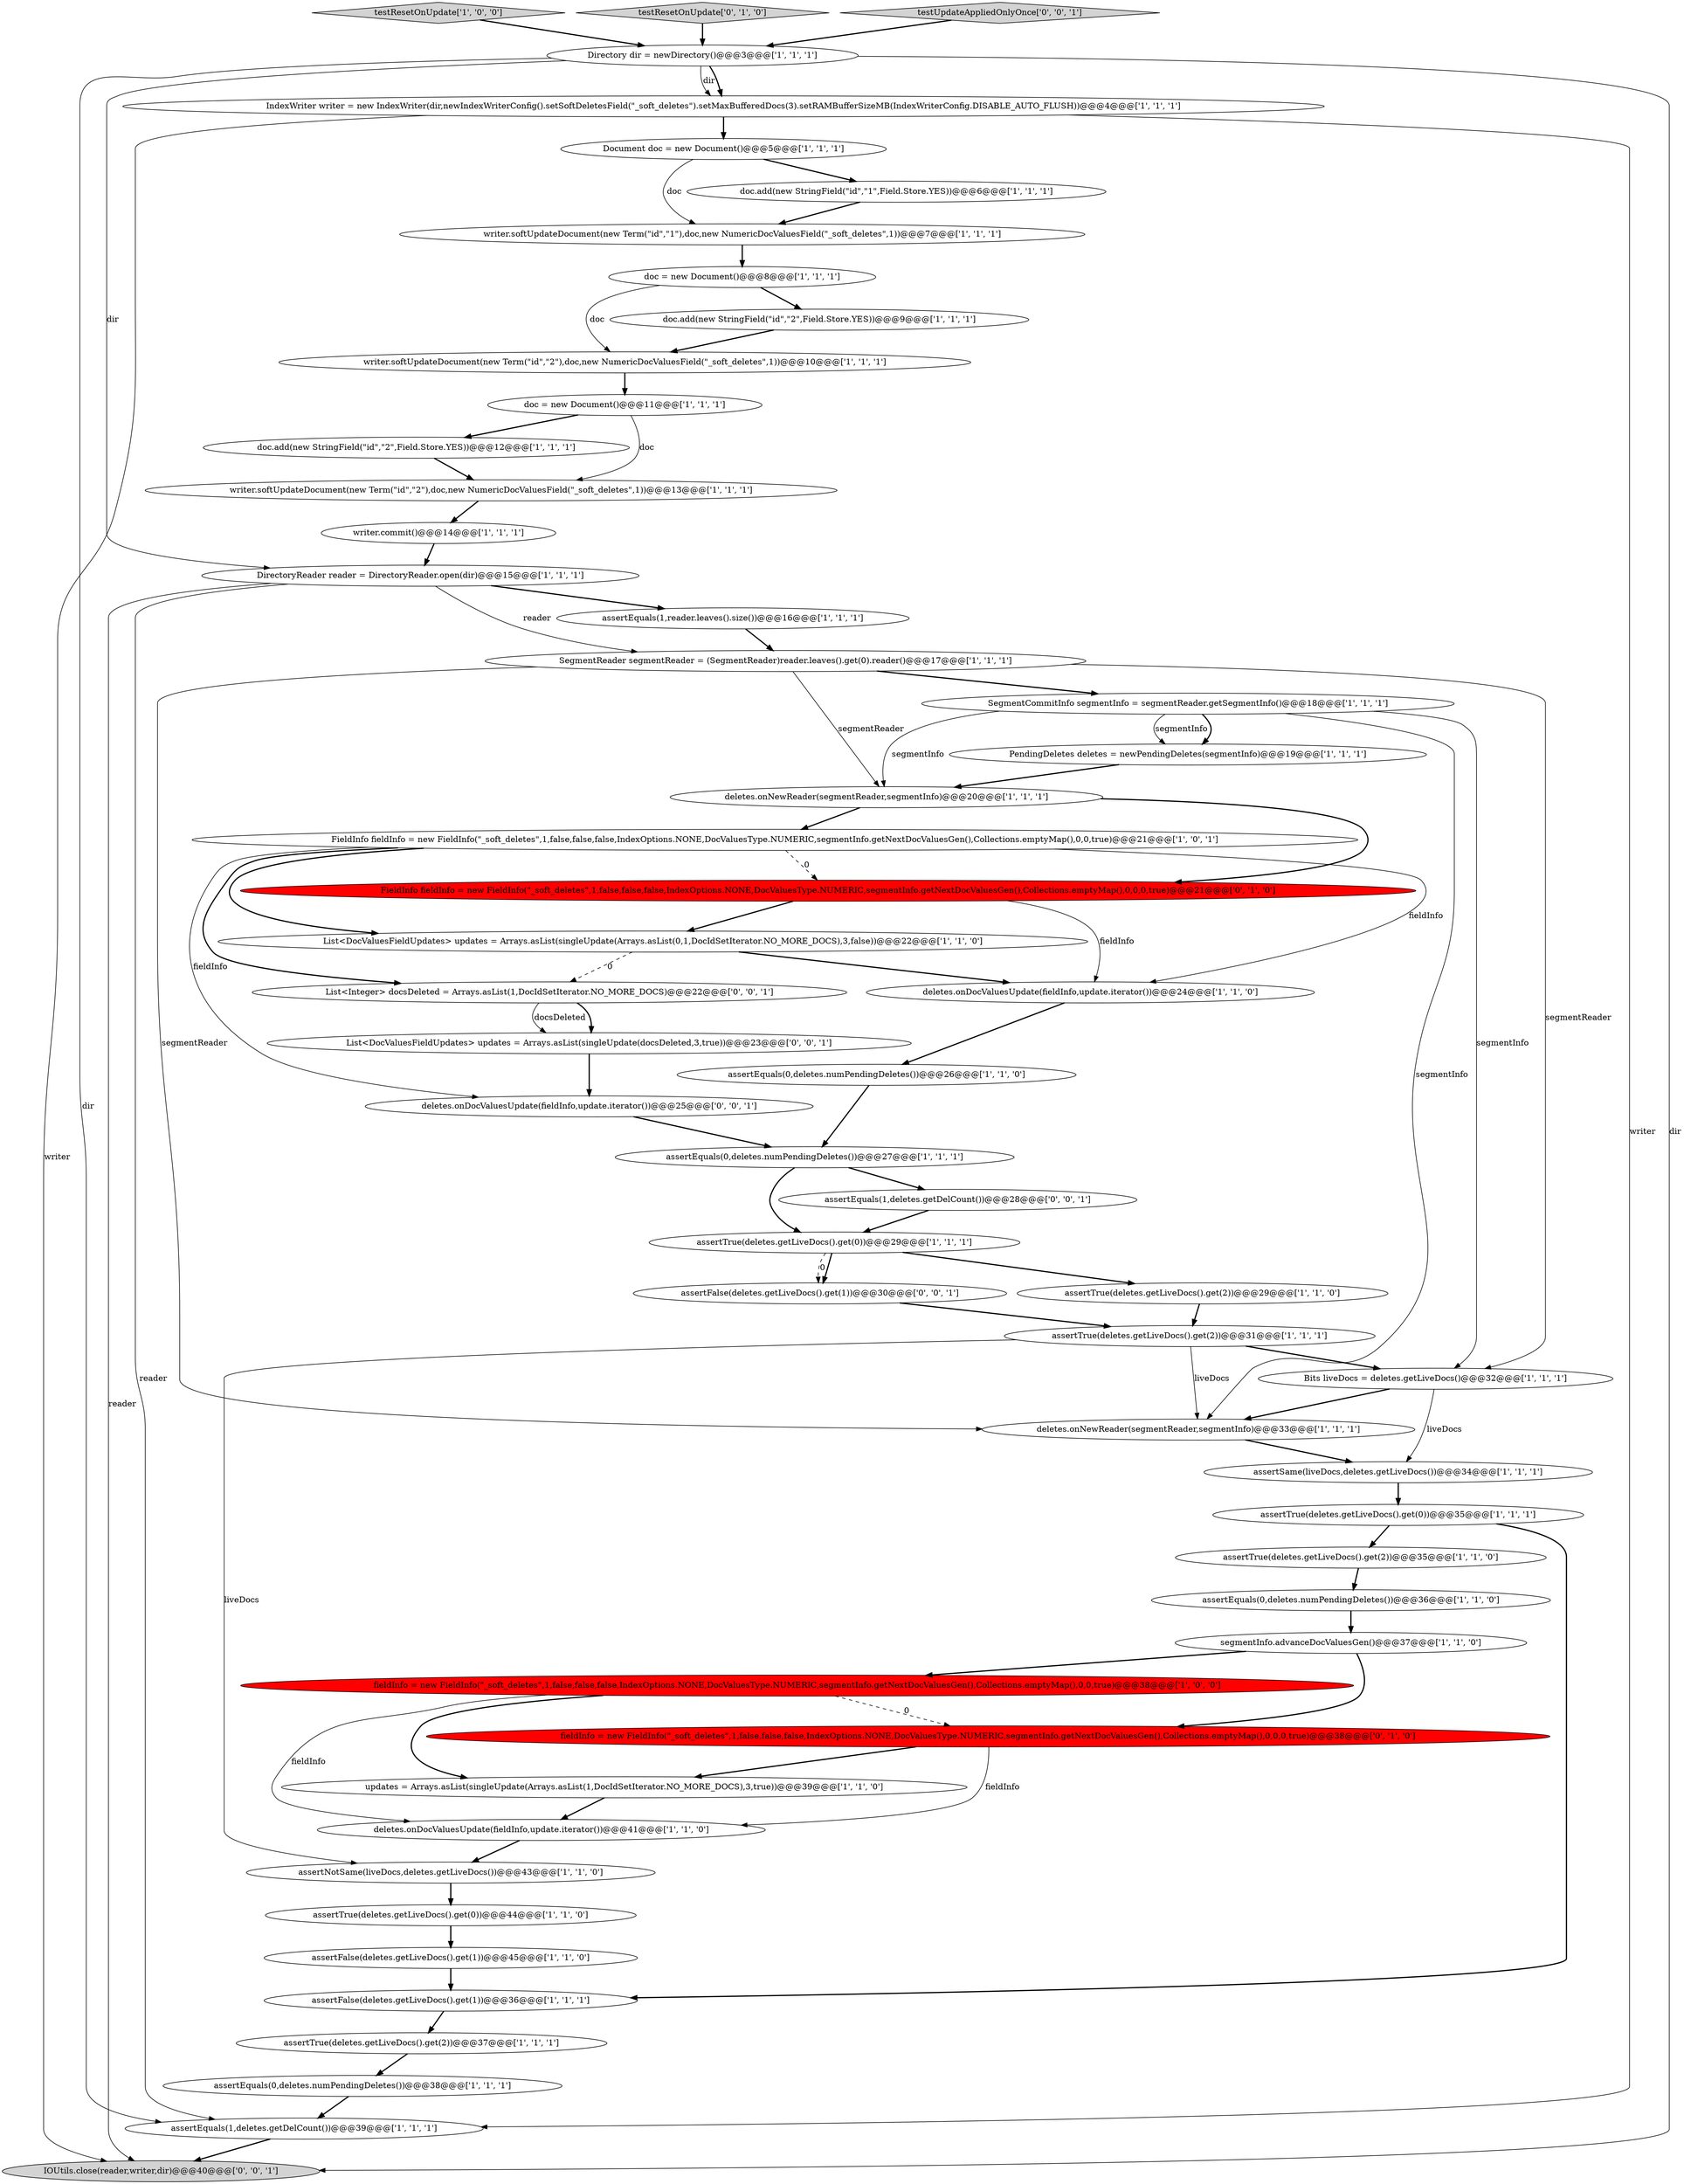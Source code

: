 digraph {
44 [style = filled, label = "FieldInfo fieldInfo = new FieldInfo(\"_soft_deletes\",1,false,false,false,IndexOptions.NONE,DocValuesType.NUMERIC,segmentInfo.getNextDocValuesGen(),Collections.emptyMap(),0,0,0,true)@@@21@@@['0', '1', '0']", fillcolor = red, shape = ellipse image = "AAA1AAABBB2BBB"];
46 [style = filled, label = "fieldInfo = new FieldInfo(\"_soft_deletes\",1,false,false,false,IndexOptions.NONE,DocValuesType.NUMERIC,segmentInfo.getNextDocValuesGen(),Collections.emptyMap(),0,0,0,true)@@@38@@@['0', '1', '0']", fillcolor = red, shape = ellipse image = "AAA1AAABBB2BBB"];
31 [style = filled, label = "doc.add(new StringField(\"id\",\"2\",Field.Store.YES))@@@12@@@['1', '1', '1']", fillcolor = white, shape = ellipse image = "AAA0AAABBB1BBB"];
16 [style = filled, label = "List<DocValuesFieldUpdates> updates = Arrays.asList(singleUpdate(Arrays.asList(0,1,DocIdSetIterator.NO_MORE_DOCS),3,false))@@@22@@@['1', '1', '0']", fillcolor = white, shape = ellipse image = "AAA0AAABBB1BBB"];
51 [style = filled, label = "List<Integer> docsDeleted = Arrays.asList(1,DocIdSetIterator.NO_MORE_DOCS)@@@22@@@['0', '0', '1']", fillcolor = white, shape = ellipse image = "AAA0AAABBB3BBB"];
20 [style = filled, label = "assertTrue(deletes.getLiveDocs().get(0))@@@29@@@['1', '1', '1']", fillcolor = white, shape = ellipse image = "AAA0AAABBB1BBB"];
5 [style = filled, label = "PendingDeletes deletes = newPendingDeletes(segmentInfo)@@@19@@@['1', '1', '1']", fillcolor = white, shape = ellipse image = "AAA0AAABBB1BBB"];
37 [style = filled, label = "IndexWriter writer = new IndexWriter(dir,newIndexWriterConfig().setSoftDeletesField(\"_soft_deletes\").setMaxBufferedDocs(3).setRAMBufferSizeMB(IndexWriterConfig.DISABLE_AUTO_FLUSH))@@@4@@@['1', '1', '1']", fillcolor = white, shape = ellipse image = "AAA0AAABBB1BBB"];
17 [style = filled, label = "FieldInfo fieldInfo = new FieldInfo(\"_soft_deletes\",1,false,false,false,IndexOptions.NONE,DocValuesType.NUMERIC,segmentInfo.getNextDocValuesGen(),Collections.emptyMap(),0,0,true)@@@21@@@['1', '0', '1']", fillcolor = white, shape = ellipse image = "AAA0AAABBB1BBB"];
4 [style = filled, label = "Directory dir = newDirectory()@@@3@@@['1', '1', '1']", fillcolor = white, shape = ellipse image = "AAA0AAABBB1BBB"];
26 [style = filled, label = "testResetOnUpdate['1', '0', '0']", fillcolor = lightgray, shape = diamond image = "AAA0AAABBB1BBB"];
32 [style = filled, label = "assertFalse(deletes.getLiveDocs().get(1))@@@45@@@['1', '1', '0']", fillcolor = white, shape = ellipse image = "AAA0AAABBB1BBB"];
39 [style = filled, label = "assertEquals(0,deletes.numPendingDeletes())@@@36@@@['1', '1', '0']", fillcolor = white, shape = ellipse image = "AAA0AAABBB1BBB"];
50 [style = filled, label = "List<DocValuesFieldUpdates> updates = Arrays.asList(singleUpdate(docsDeleted,3,true))@@@23@@@['0', '0', '1']", fillcolor = white, shape = ellipse image = "AAA0AAABBB3BBB"];
2 [style = filled, label = "assertEquals(1,deletes.getDelCount())@@@39@@@['1', '1', '1']", fillcolor = white, shape = ellipse image = "AAA0AAABBB1BBB"];
6 [style = filled, label = "assertNotSame(liveDocs,deletes.getLiveDocs())@@@43@@@['1', '1', '0']", fillcolor = white, shape = ellipse image = "AAA0AAABBB1BBB"];
35 [style = filled, label = "writer.softUpdateDocument(new Term(\"id\",\"2\"),doc,new NumericDocValuesField(\"_soft_deletes\",1))@@@10@@@['1', '1', '1']", fillcolor = white, shape = ellipse image = "AAA0AAABBB1BBB"];
53 [style = filled, label = "assertEquals(1,deletes.getDelCount())@@@28@@@['0', '0', '1']", fillcolor = white, shape = ellipse image = "AAA0AAABBB3BBB"];
40 [style = filled, label = "assertFalse(deletes.getLiveDocs().get(1))@@@36@@@['1', '1', '1']", fillcolor = white, shape = ellipse image = "AAA0AAABBB1BBB"];
30 [style = filled, label = "writer.commit()@@@14@@@['1', '1', '1']", fillcolor = white, shape = ellipse image = "AAA0AAABBB1BBB"];
14 [style = filled, label = "assertTrue(deletes.getLiveDocs().get(2))@@@35@@@['1', '1', '0']", fillcolor = white, shape = ellipse image = "AAA0AAABBB1BBB"];
23 [style = filled, label = "writer.softUpdateDocument(new Term(\"id\",\"1\"),doc,new NumericDocValuesField(\"_soft_deletes\",1))@@@7@@@['1', '1', '1']", fillcolor = white, shape = ellipse image = "AAA0AAABBB1BBB"];
27 [style = filled, label = "assertEquals(0,deletes.numPendingDeletes())@@@27@@@['1', '1', '1']", fillcolor = white, shape = ellipse image = "AAA0AAABBB1BBB"];
18 [style = filled, label = "writer.softUpdateDocument(new Term(\"id\",\"2\"),doc,new NumericDocValuesField(\"_soft_deletes\",1))@@@13@@@['1', '1', '1']", fillcolor = white, shape = ellipse image = "AAA0AAABBB1BBB"];
28 [style = filled, label = "doc = new Document()@@@8@@@['1', '1', '1']", fillcolor = white, shape = ellipse image = "AAA0AAABBB1BBB"];
11 [style = filled, label = "Document doc = new Document()@@@5@@@['1', '1', '1']", fillcolor = white, shape = ellipse image = "AAA0AAABBB1BBB"];
21 [style = filled, label = "doc = new Document()@@@11@@@['1', '1', '1']", fillcolor = white, shape = ellipse image = "AAA0AAABBB1BBB"];
41 [style = filled, label = "assertEquals(1,reader.leaves().size())@@@16@@@['1', '1', '1']", fillcolor = white, shape = ellipse image = "AAA0AAABBB1BBB"];
47 [style = filled, label = "deletes.onDocValuesUpdate(fieldInfo,update.iterator())@@@25@@@['0', '0', '1']", fillcolor = white, shape = ellipse image = "AAA0AAABBB3BBB"];
22 [style = filled, label = "assertTrue(deletes.getLiveDocs().get(0))@@@44@@@['1', '1', '0']", fillcolor = white, shape = ellipse image = "AAA0AAABBB1BBB"];
48 [style = filled, label = "assertFalse(deletes.getLiveDocs().get(1))@@@30@@@['0', '0', '1']", fillcolor = white, shape = ellipse image = "AAA0AAABBB3BBB"];
34 [style = filled, label = "assertEquals(0,deletes.numPendingDeletes())@@@38@@@['1', '1', '1']", fillcolor = white, shape = ellipse image = "AAA0AAABBB1BBB"];
43 [style = filled, label = "assertTrue(deletes.getLiveDocs().get(2))@@@31@@@['1', '1', '1']", fillcolor = white, shape = ellipse image = "AAA0AAABBB1BBB"];
38 [style = filled, label = "assertSame(liveDocs,deletes.getLiveDocs())@@@34@@@['1', '1', '1']", fillcolor = white, shape = ellipse image = "AAA0AAABBB1BBB"];
42 [style = filled, label = "assertTrue(deletes.getLiveDocs().get(0))@@@35@@@['1', '1', '1']", fillcolor = white, shape = ellipse image = "AAA0AAABBB1BBB"];
24 [style = filled, label = "updates = Arrays.asList(singleUpdate(Arrays.asList(1,DocIdSetIterator.NO_MORE_DOCS),3,true))@@@39@@@['1', '1', '0']", fillcolor = white, shape = ellipse image = "AAA0AAABBB1BBB"];
19 [style = filled, label = "SegmentCommitInfo segmentInfo = segmentReader.getSegmentInfo()@@@18@@@['1', '1', '1']", fillcolor = white, shape = ellipse image = "AAA0AAABBB1BBB"];
45 [style = filled, label = "testResetOnUpdate['0', '1', '0']", fillcolor = lightgray, shape = diamond image = "AAA0AAABBB2BBB"];
33 [style = filled, label = "deletes.onDocValuesUpdate(fieldInfo,update.iterator())@@@24@@@['1', '1', '0']", fillcolor = white, shape = ellipse image = "AAA0AAABBB1BBB"];
7 [style = filled, label = "deletes.onNewReader(segmentReader,segmentInfo)@@@33@@@['1', '1', '1']", fillcolor = white, shape = ellipse image = "AAA0AAABBB1BBB"];
0 [style = filled, label = "deletes.onNewReader(segmentReader,segmentInfo)@@@20@@@['1', '1', '1']", fillcolor = white, shape = ellipse image = "AAA0AAABBB1BBB"];
29 [style = filled, label = "fieldInfo = new FieldInfo(\"_soft_deletes\",1,false,false,false,IndexOptions.NONE,DocValuesType.NUMERIC,segmentInfo.getNextDocValuesGen(),Collections.emptyMap(),0,0,true)@@@38@@@['1', '0', '0']", fillcolor = red, shape = ellipse image = "AAA1AAABBB1BBB"];
12 [style = filled, label = "doc.add(new StringField(\"id\",\"1\",Field.Store.YES))@@@6@@@['1', '1', '1']", fillcolor = white, shape = ellipse image = "AAA0AAABBB1BBB"];
8 [style = filled, label = "SegmentReader segmentReader = (SegmentReader)reader.leaves().get(0).reader()@@@17@@@['1', '1', '1']", fillcolor = white, shape = ellipse image = "AAA0AAABBB1BBB"];
3 [style = filled, label = "Bits liveDocs = deletes.getLiveDocs()@@@32@@@['1', '1', '1']", fillcolor = white, shape = ellipse image = "AAA0AAABBB1BBB"];
9 [style = filled, label = "doc.add(new StringField(\"id\",\"2\",Field.Store.YES))@@@9@@@['1', '1', '1']", fillcolor = white, shape = ellipse image = "AAA0AAABBB1BBB"];
15 [style = filled, label = "DirectoryReader reader = DirectoryReader.open(dir)@@@15@@@['1', '1', '1']", fillcolor = white, shape = ellipse image = "AAA0AAABBB1BBB"];
13 [style = filled, label = "deletes.onDocValuesUpdate(fieldInfo,update.iterator())@@@41@@@['1', '1', '0']", fillcolor = white, shape = ellipse image = "AAA0AAABBB1BBB"];
25 [style = filled, label = "segmentInfo.advanceDocValuesGen()@@@37@@@['1', '1', '0']", fillcolor = white, shape = ellipse image = "AAA0AAABBB1BBB"];
36 [style = filled, label = "assertTrue(deletes.getLiveDocs().get(2))@@@29@@@['1', '1', '0']", fillcolor = white, shape = ellipse image = "AAA0AAABBB1BBB"];
52 [style = filled, label = "IOUtils.close(reader,writer,dir)@@@40@@@['0', '0', '1']", fillcolor = lightgray, shape = ellipse image = "AAA0AAABBB3BBB"];
1 [style = filled, label = "assertEquals(0,deletes.numPendingDeletes())@@@26@@@['1', '1', '0']", fillcolor = white, shape = ellipse image = "AAA0AAABBB1BBB"];
49 [style = filled, label = "testUpdateAppliedOnlyOnce['0', '0', '1']", fillcolor = lightgray, shape = diamond image = "AAA0AAABBB3BBB"];
10 [style = filled, label = "assertTrue(deletes.getLiveDocs().get(2))@@@37@@@['1', '1', '1']", fillcolor = white, shape = ellipse image = "AAA0AAABBB1BBB"];
43->6 [style = solid, label="liveDocs"];
37->11 [style = bold, label=""];
6->22 [style = bold, label=""];
41->8 [style = bold, label=""];
1->27 [style = bold, label=""];
18->30 [style = bold, label=""];
28->9 [style = bold, label=""];
29->46 [style = dashed, label="0"];
43->7 [style = solid, label="liveDocs"];
25->29 [style = bold, label=""];
47->27 [style = bold, label=""];
38->42 [style = bold, label=""];
9->35 [style = bold, label=""];
15->8 [style = solid, label="reader"];
23->28 [style = bold, label=""];
19->5 [style = bold, label=""];
43->3 [style = bold, label=""];
44->33 [style = solid, label="fieldInfo"];
21->31 [style = bold, label=""];
51->50 [style = bold, label=""];
5->0 [style = bold, label=""];
34->2 [style = bold, label=""];
48->43 [style = bold, label=""];
20->48 [style = bold, label=""];
15->41 [style = bold, label=""];
28->35 [style = solid, label="doc"];
49->4 [style = bold, label=""];
2->52 [style = bold, label=""];
19->5 [style = solid, label="segmentInfo"];
17->16 [style = bold, label=""];
3->38 [style = solid, label="liveDocs"];
19->7 [style = solid, label="segmentInfo"];
15->2 [style = solid, label="reader"];
0->17 [style = bold, label=""];
27->53 [style = bold, label=""];
15->52 [style = solid, label="reader"];
46->24 [style = bold, label=""];
53->20 [style = bold, label=""];
22->32 [style = bold, label=""];
11->12 [style = bold, label=""];
20->48 [style = dashed, label="0"];
26->4 [style = bold, label=""];
35->21 [style = bold, label=""];
42->40 [style = bold, label=""];
29->13 [style = solid, label="fieldInfo"];
17->51 [style = bold, label=""];
16->51 [style = dashed, label="0"];
46->13 [style = solid, label="fieldInfo"];
10->34 [style = bold, label=""];
8->3 [style = solid, label="segmentReader"];
44->16 [style = bold, label=""];
3->7 [style = bold, label=""];
16->33 [style = bold, label=""];
37->52 [style = solid, label="writer"];
0->44 [style = bold, label=""];
39->25 [style = bold, label=""];
14->39 [style = bold, label=""];
27->20 [style = bold, label=""];
17->47 [style = solid, label="fieldInfo"];
21->18 [style = solid, label="doc"];
30->15 [style = bold, label=""];
24->13 [style = bold, label=""];
36->43 [style = bold, label=""];
4->2 [style = solid, label="dir"];
19->0 [style = solid, label="segmentInfo"];
8->7 [style = solid, label="segmentReader"];
42->14 [style = bold, label=""];
4->15 [style = solid, label="dir"];
37->2 [style = solid, label="writer"];
32->40 [style = bold, label=""];
11->23 [style = solid, label="doc"];
13->6 [style = bold, label=""];
20->36 [style = bold, label=""];
40->10 [style = bold, label=""];
8->19 [style = bold, label=""];
4->37 [style = solid, label="dir"];
31->18 [style = bold, label=""];
33->1 [style = bold, label=""];
25->46 [style = bold, label=""];
19->3 [style = solid, label="segmentInfo"];
45->4 [style = bold, label=""];
51->50 [style = solid, label="docsDeleted"];
17->44 [style = dashed, label="0"];
7->38 [style = bold, label=""];
4->37 [style = bold, label=""];
4->52 [style = solid, label="dir"];
50->47 [style = bold, label=""];
8->0 [style = solid, label="segmentReader"];
12->23 [style = bold, label=""];
17->33 [style = solid, label="fieldInfo"];
29->24 [style = bold, label=""];
}
